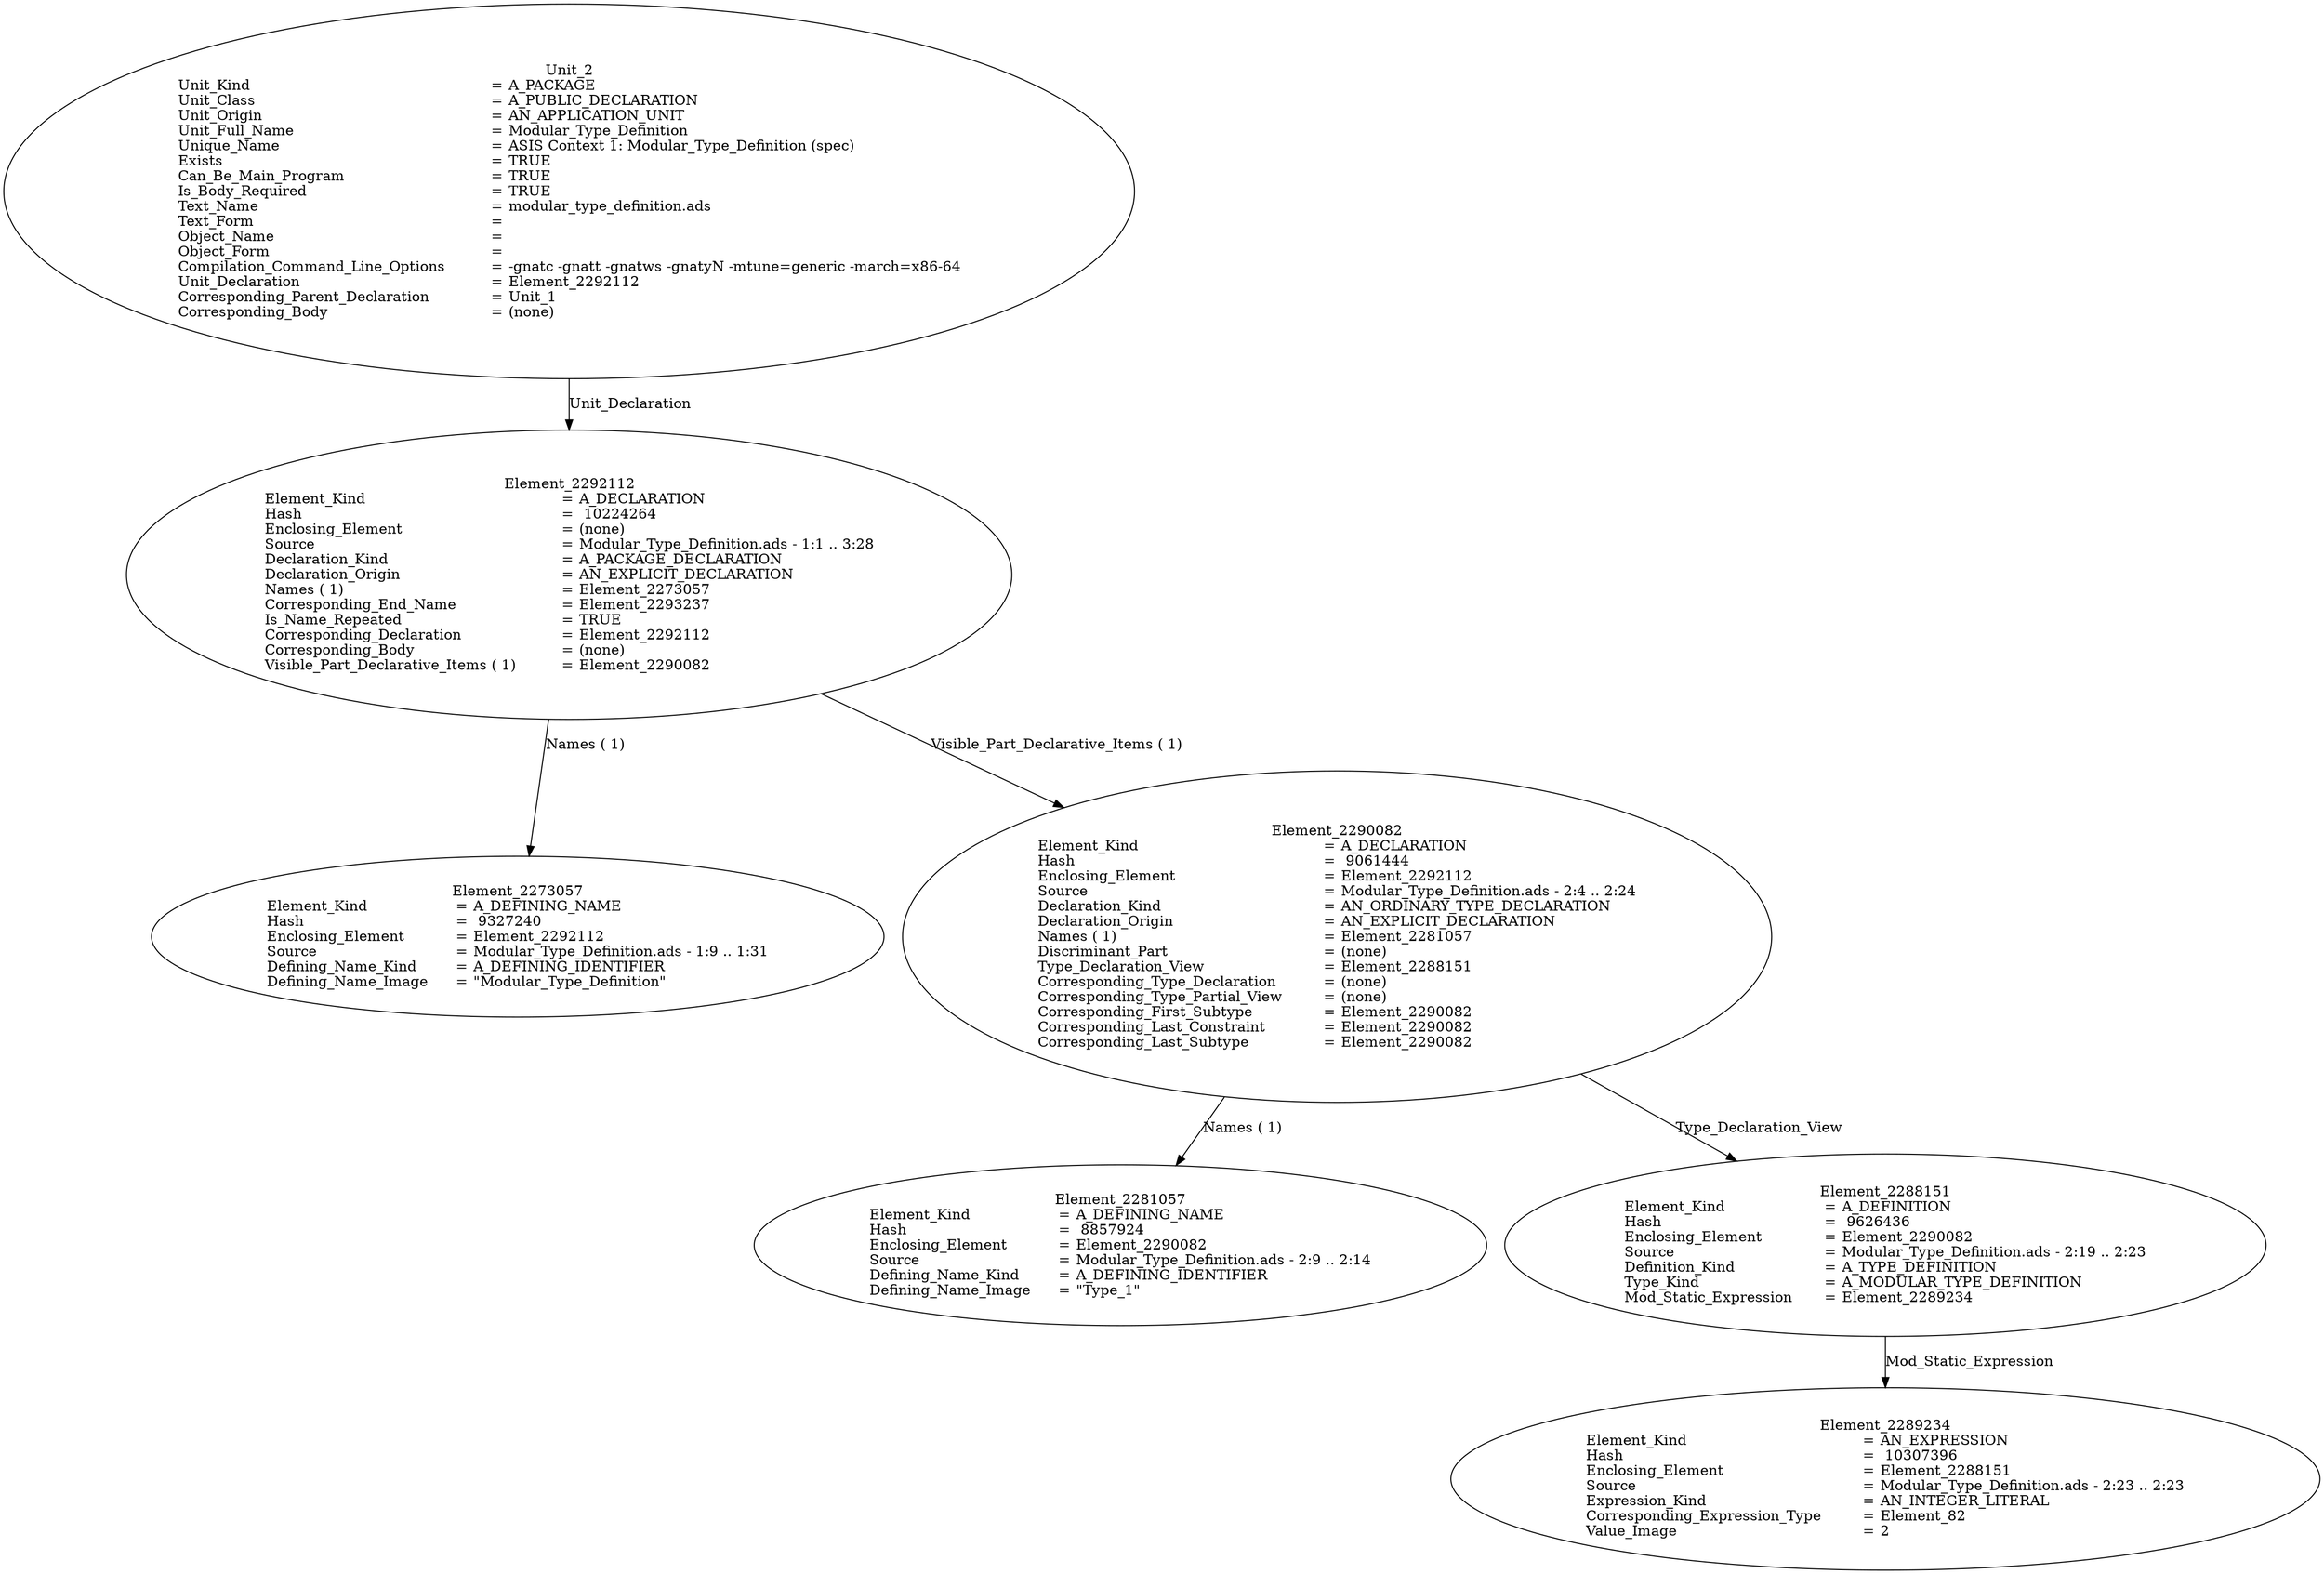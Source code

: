 digraph "modular_type_definition.adt" {
  Unit_2 -> Element_2292112
      [ label=Unit_Declaration ];
  Unit_2
      [ label=<<TABLE BORDER="0" CELLBORDER="0" CELLSPACING="0" CELLPADDING="0"> 
          <TR><TD COLSPAN="3">Unit_2</TD></TR>
          <TR><TD ALIGN="LEFT">Unit_Kind   </TD><TD> = </TD><TD ALIGN="LEFT">A_PACKAGE</TD></TR>
          <TR><TD ALIGN="LEFT">Unit_Class   </TD><TD> = </TD><TD ALIGN="LEFT">A_PUBLIC_DECLARATION</TD></TR>
          <TR><TD ALIGN="LEFT">Unit_Origin   </TD><TD> = </TD><TD ALIGN="LEFT">AN_APPLICATION_UNIT</TD></TR>
          <TR><TD ALIGN="LEFT">Unit_Full_Name    </TD><TD> = </TD><TD ALIGN="LEFT">Modular_Type_Definition</TD></TR>
          <TR><TD ALIGN="LEFT">Unique_Name   </TD><TD> = </TD><TD ALIGN="LEFT">ASIS Context 1: Modular_Type_Definition (spec)</TD></TR>
          <TR><TD ALIGN="LEFT">Exists  </TD><TD> = </TD><TD ALIGN="LEFT">TRUE</TD></TR>
          <TR><TD ALIGN="LEFT">Can_Be_Main_Program     </TD><TD> = </TD><TD ALIGN="LEFT">TRUE</TD></TR>
          <TR><TD ALIGN="LEFT">Is_Body_Required     </TD><TD> = </TD><TD ALIGN="LEFT">TRUE</TD></TR>
          <TR><TD ALIGN="LEFT">Text_Name   </TD><TD> = </TD><TD ALIGN="LEFT">modular_type_definition.ads</TD></TR>
          <TR><TD ALIGN="LEFT">Text_Form   </TD><TD> = </TD><TD ALIGN="LEFT"></TD></TR>
          <TR><TD ALIGN="LEFT">Object_Name   </TD><TD> = </TD><TD ALIGN="LEFT"></TD></TR>
          <TR><TD ALIGN="LEFT">Object_Form   </TD><TD> = </TD><TD ALIGN="LEFT"></TD></TR>
          <TR><TD ALIGN="LEFT">Compilation_Command_Line_Options         </TD><TD> = </TD><TD ALIGN="LEFT">-gnatc -gnatt -gnatws -gnatyN -mtune=generic -march=x86-64</TD></TR>
          <TR><TD ALIGN="LEFT">Unit_Declaration     </TD><TD> = </TD><TD ALIGN="LEFT">Element_2292112</TD></TR>
          <TR><TD ALIGN="LEFT">Corresponding_Parent_Declaration         </TD><TD> = </TD><TD ALIGN="LEFT">Unit_1</TD></TR>
          <TR><TD ALIGN="LEFT">Corresponding_Body     </TD><TD> = </TD><TD ALIGN="LEFT">(none)</TD></TR>
          </TABLE>> ];
  Element_2292112 -> Element_2273057
      [ label="Names ( 1)" ];
  Element_2292112 -> Element_2290082
      [ label="Visible_Part_Declarative_Items ( 1)" ];
  Element_2292112
      [ label=<<TABLE BORDER="0" CELLBORDER="0" CELLSPACING="0" CELLPADDING="0"> 
          <TR><TD COLSPAN="3">Element_2292112</TD></TR>
          <TR><TD ALIGN="LEFT">Element_Kind    </TD><TD> = </TD><TD ALIGN="LEFT">A_DECLARATION</TD></TR>
          <TR><TD ALIGN="LEFT">Hash  </TD><TD> = </TD><TD ALIGN="LEFT"> 10224264</TD></TR>
          <TR><TD ALIGN="LEFT">Enclosing_Element     </TD><TD> = </TD><TD ALIGN="LEFT">(none)</TD></TR>
          <TR><TD ALIGN="LEFT">Source  </TD><TD> = </TD><TD ALIGN="LEFT">Modular_Type_Definition.ads - 1:1 .. 3:28</TD></TR>
          <TR><TD ALIGN="LEFT">Declaration_Kind     </TD><TD> = </TD><TD ALIGN="LEFT">A_PACKAGE_DECLARATION</TD></TR>
          <TR><TD ALIGN="LEFT">Declaration_Origin     </TD><TD> = </TD><TD ALIGN="LEFT">AN_EXPLICIT_DECLARATION</TD></TR>
          <TR><TD ALIGN="LEFT">Names ( 1)   </TD><TD> = </TD><TD ALIGN="LEFT">Element_2273057</TD></TR>
          <TR><TD ALIGN="LEFT">Corresponding_End_Name      </TD><TD> = </TD><TD ALIGN="LEFT">Element_2293237</TD></TR>
          <TR><TD ALIGN="LEFT">Is_Name_Repeated     </TD><TD> = </TD><TD ALIGN="LEFT">TRUE</TD></TR>
          <TR><TD ALIGN="LEFT">Corresponding_Declaration       </TD><TD> = </TD><TD ALIGN="LEFT">Element_2292112</TD></TR>
          <TR><TD ALIGN="LEFT">Corresponding_Body     </TD><TD> = </TD><TD ALIGN="LEFT">(none)</TD></TR>
          <TR><TD ALIGN="LEFT">Visible_Part_Declarative_Items ( 1)         </TD><TD> = </TD><TD ALIGN="LEFT">Element_2290082</TD></TR>
          </TABLE>> ];
  Element_2273057
      [ label=<<TABLE BORDER="0" CELLBORDER="0" CELLSPACING="0" CELLPADDING="0"> 
          <TR><TD COLSPAN="3">Element_2273057</TD></TR>
          <TR><TD ALIGN="LEFT">Element_Kind    </TD><TD> = </TD><TD ALIGN="LEFT">A_DEFINING_NAME</TD></TR>
          <TR><TD ALIGN="LEFT">Hash  </TD><TD> = </TD><TD ALIGN="LEFT"> 9327240</TD></TR>
          <TR><TD ALIGN="LEFT">Enclosing_Element     </TD><TD> = </TD><TD ALIGN="LEFT">Element_2292112</TD></TR>
          <TR><TD ALIGN="LEFT">Source  </TD><TD> = </TD><TD ALIGN="LEFT">Modular_Type_Definition.ads - 1:9 .. 1:31</TD></TR>
          <TR><TD ALIGN="LEFT">Defining_Name_Kind     </TD><TD> = </TD><TD ALIGN="LEFT">A_DEFINING_IDENTIFIER</TD></TR>
          <TR><TD ALIGN="LEFT">Defining_Name_Image     </TD><TD> = </TD><TD ALIGN="LEFT">"Modular_Type_Definition"</TD></TR>
          </TABLE>> ];
  Element_2290082 -> Element_2281057
      [ label="Names ( 1)" ];
  Element_2290082 -> Element_2288151
      [ label=Type_Declaration_View ];
  Element_2290082
      [ label=<<TABLE BORDER="0" CELLBORDER="0" CELLSPACING="0" CELLPADDING="0"> 
          <TR><TD COLSPAN="3">Element_2290082</TD></TR>
          <TR><TD ALIGN="LEFT">Element_Kind    </TD><TD> = </TD><TD ALIGN="LEFT">A_DECLARATION</TD></TR>
          <TR><TD ALIGN="LEFT">Hash  </TD><TD> = </TD><TD ALIGN="LEFT"> 9061444</TD></TR>
          <TR><TD ALIGN="LEFT">Enclosing_Element     </TD><TD> = </TD><TD ALIGN="LEFT">Element_2292112</TD></TR>
          <TR><TD ALIGN="LEFT">Source  </TD><TD> = </TD><TD ALIGN="LEFT">Modular_Type_Definition.ads - 2:4 .. 2:24</TD></TR>
          <TR><TD ALIGN="LEFT">Declaration_Kind     </TD><TD> = </TD><TD ALIGN="LEFT">AN_ORDINARY_TYPE_DECLARATION</TD></TR>
          <TR><TD ALIGN="LEFT">Declaration_Origin     </TD><TD> = </TD><TD ALIGN="LEFT">AN_EXPLICIT_DECLARATION</TD></TR>
          <TR><TD ALIGN="LEFT">Names ( 1)   </TD><TD> = </TD><TD ALIGN="LEFT">Element_2281057</TD></TR>
          <TR><TD ALIGN="LEFT">Discriminant_Part     </TD><TD> = </TD><TD ALIGN="LEFT">(none)</TD></TR>
          <TR><TD ALIGN="LEFT">Type_Declaration_View      </TD><TD> = </TD><TD ALIGN="LEFT">Element_2288151</TD></TR>
          <TR><TD ALIGN="LEFT">Corresponding_Type_Declaration        </TD><TD> = </TD><TD ALIGN="LEFT">(none)</TD></TR>
          <TR><TD ALIGN="LEFT">Corresponding_Type_Partial_View        </TD><TD> = </TD><TD ALIGN="LEFT">(none)</TD></TR>
          <TR><TD ALIGN="LEFT">Corresponding_First_Subtype       </TD><TD> = </TD><TD ALIGN="LEFT">Element_2290082</TD></TR>
          <TR><TD ALIGN="LEFT">Corresponding_Last_Constraint        </TD><TD> = </TD><TD ALIGN="LEFT">Element_2290082</TD></TR>
          <TR><TD ALIGN="LEFT">Corresponding_Last_Subtype       </TD><TD> = </TD><TD ALIGN="LEFT">Element_2290082</TD></TR>
          </TABLE>> ];
  Element_2281057
      [ label=<<TABLE BORDER="0" CELLBORDER="0" CELLSPACING="0" CELLPADDING="0"> 
          <TR><TD COLSPAN="3">Element_2281057</TD></TR>
          <TR><TD ALIGN="LEFT">Element_Kind    </TD><TD> = </TD><TD ALIGN="LEFT">A_DEFINING_NAME</TD></TR>
          <TR><TD ALIGN="LEFT">Hash  </TD><TD> = </TD><TD ALIGN="LEFT"> 8857924</TD></TR>
          <TR><TD ALIGN="LEFT">Enclosing_Element     </TD><TD> = </TD><TD ALIGN="LEFT">Element_2290082</TD></TR>
          <TR><TD ALIGN="LEFT">Source  </TD><TD> = </TD><TD ALIGN="LEFT">Modular_Type_Definition.ads - 2:9 .. 2:14</TD></TR>
          <TR><TD ALIGN="LEFT">Defining_Name_Kind     </TD><TD> = </TD><TD ALIGN="LEFT">A_DEFINING_IDENTIFIER</TD></TR>
          <TR><TD ALIGN="LEFT">Defining_Name_Image     </TD><TD> = </TD><TD ALIGN="LEFT">"Type_1"</TD></TR>
          </TABLE>> ];
  Element_2288151 -> Element_2289234
      [ label=Mod_Static_Expression ];
  Element_2288151
      [ label=<<TABLE BORDER="0" CELLBORDER="0" CELLSPACING="0" CELLPADDING="0"> 
          <TR><TD COLSPAN="3">Element_2288151</TD></TR>
          <TR><TD ALIGN="LEFT">Element_Kind    </TD><TD> = </TD><TD ALIGN="LEFT">A_DEFINITION</TD></TR>
          <TR><TD ALIGN="LEFT">Hash  </TD><TD> = </TD><TD ALIGN="LEFT"> 9626436</TD></TR>
          <TR><TD ALIGN="LEFT">Enclosing_Element     </TD><TD> = </TD><TD ALIGN="LEFT">Element_2290082</TD></TR>
          <TR><TD ALIGN="LEFT">Source  </TD><TD> = </TD><TD ALIGN="LEFT">Modular_Type_Definition.ads - 2:19 .. 2:23</TD></TR>
          <TR><TD ALIGN="LEFT">Definition_Kind    </TD><TD> = </TD><TD ALIGN="LEFT">A_TYPE_DEFINITION</TD></TR>
          <TR><TD ALIGN="LEFT">Type_Kind   </TD><TD> = </TD><TD ALIGN="LEFT">A_MODULAR_TYPE_DEFINITION</TD></TR>
          <TR><TD ALIGN="LEFT">Mod_Static_Expression      </TD><TD> = </TD><TD ALIGN="LEFT">Element_2289234</TD></TR>
          </TABLE>> ];
  Element_2289234
      [ label=<<TABLE BORDER="0" CELLBORDER="0" CELLSPACING="0" CELLPADDING="0"> 
          <TR><TD COLSPAN="3">Element_2289234</TD></TR>
          <TR><TD ALIGN="LEFT">Element_Kind    </TD><TD> = </TD><TD ALIGN="LEFT">AN_EXPRESSION</TD></TR>
          <TR><TD ALIGN="LEFT">Hash  </TD><TD> = </TD><TD ALIGN="LEFT"> 10307396</TD></TR>
          <TR><TD ALIGN="LEFT">Enclosing_Element     </TD><TD> = </TD><TD ALIGN="LEFT">Element_2288151</TD></TR>
          <TR><TD ALIGN="LEFT">Source  </TD><TD> = </TD><TD ALIGN="LEFT">Modular_Type_Definition.ads - 2:23 .. 2:23</TD></TR>
          <TR><TD ALIGN="LEFT">Expression_Kind    </TD><TD> = </TD><TD ALIGN="LEFT">AN_INTEGER_LITERAL</TD></TR>
          <TR><TD ALIGN="LEFT">Corresponding_Expression_Type        </TD><TD> = </TD><TD ALIGN="LEFT">Element_82</TD></TR>
          <TR><TD ALIGN="LEFT">Value_Image   </TD><TD> = </TD><TD ALIGN="LEFT">2</TD></TR>
          </TABLE>> ]
}

